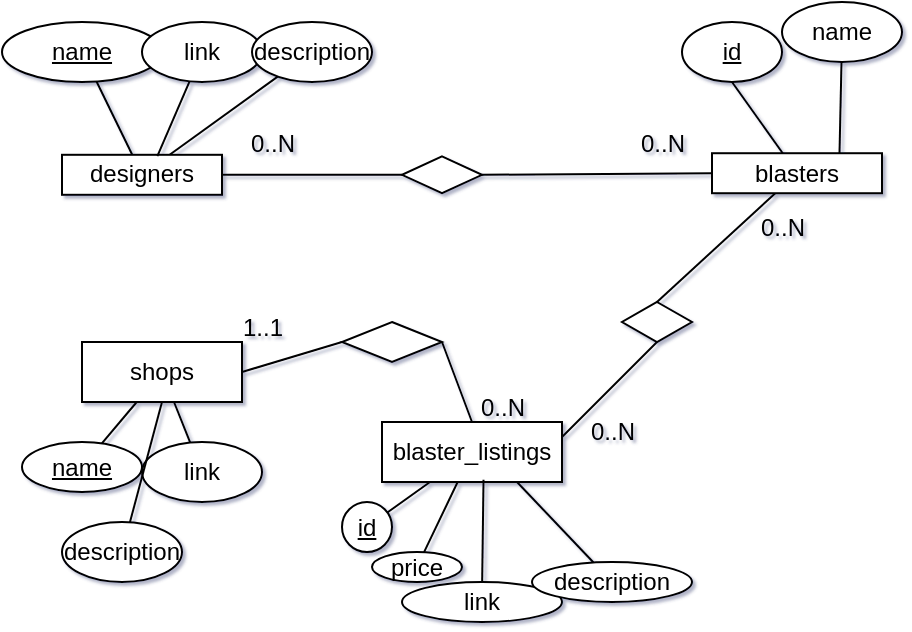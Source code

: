 <mxfile version="21.6.6" type="device">
  <diagram name="Page-1" id="jVRTwSANuptriIAOJ5WK">
    <mxGraphModel dx="794" dy="424" grid="1" gridSize="10" guides="1" tooltips="1" connect="1" arrows="1" fold="1" page="1" pageScale="1" pageWidth="850" pageHeight="1100" math="0" shadow="1">
      <root>
        <mxCell id="0" />
        <mxCell id="1" parent="0" />
        <mxCell id="3hl7cFS-K8GNGfFw6mI9-3" value="" style="rounded=0;orthogonalLoop=1;jettySize=auto;html=1;endArrow=none;endFill=0;" parent="1" source="3hl7cFS-K8GNGfFw6mI9-1" target="3hl7cFS-K8GNGfFw6mI9-2" edge="1">
          <mxGeometry relative="1" as="geometry" />
        </mxCell>
        <mxCell id="7mRlxiWVUr4tO_FYAmdJ-11" value="" style="rounded=0;orthogonalLoop=1;jettySize=auto;html=1;endArrow=none;endFill=0;entryX=0;entryY=0.5;entryDx=0;entryDy=0;" parent="1" source="3hl7cFS-K8GNGfFw6mI9-1" target="7mRlxiWVUr4tO_FYAmdJ-9" edge="1">
          <mxGeometry relative="1" as="geometry" />
        </mxCell>
        <mxCell id="DZtyibXecPL0K3rIrzlG-8" style="rounded=0;orthogonalLoop=1;jettySize=auto;html=1;endArrow=none;endFill=0;" parent="1" source="3hl7cFS-K8GNGfFw6mI9-1" target="DZtyibXecPL0K3rIrzlG-9" edge="1">
          <mxGeometry relative="1" as="geometry">
            <mxPoint x="140" y="70" as="targetPoint" />
          </mxGeometry>
        </mxCell>
        <mxCell id="3hl7cFS-K8GNGfFw6mI9-1" value="designers" style="rounded=0;whiteSpace=wrap;html=1;" parent="1" vertex="1">
          <mxGeometry x="30" y="106.4" width="80" height="20" as="geometry" />
        </mxCell>
        <mxCell id="3hl7cFS-K8GNGfFw6mI9-2" value="&lt;u&gt;name&lt;/u&gt;" style="ellipse;whiteSpace=wrap;html=1;rounded=0;" parent="1" vertex="1">
          <mxGeometry y="40" width="80" height="30" as="geometry" />
        </mxCell>
        <mxCell id="7mRlxiWVUr4tO_FYAmdJ-5" style="rounded=0;orthogonalLoop=1;jettySize=auto;html=1;endArrow=none;endFill=0;entryX=0.596;entryY=0.032;entryDx=0;entryDy=0;entryPerimeter=0;" parent="1" source="7mRlxiWVUr4tO_FYAmdJ-4" target="3hl7cFS-K8GNGfFw6mI9-1" edge="1">
          <mxGeometry relative="1" as="geometry">
            <mxPoint x="150.0" y="160" as="targetPoint" />
          </mxGeometry>
        </mxCell>
        <mxCell id="7mRlxiWVUr4tO_FYAmdJ-4" value="link" style="ellipse;whiteSpace=wrap;html=1;" parent="1" vertex="1">
          <mxGeometry x="70" y="40" width="60" height="30" as="geometry" />
        </mxCell>
        <mxCell id="LDvFnLhQpbpHu-sAu5eW-1" style="rounded=0;orthogonalLoop=1;jettySize=auto;html=1;exitX=0.75;exitY=0;exitDx=0;exitDy=0;endArrow=none;endFill=0;" parent="1" source="7mRlxiWVUr4tO_FYAmdJ-6" target="LDvFnLhQpbpHu-sAu5eW-2" edge="1">
          <mxGeometry relative="1" as="geometry">
            <mxPoint x="470" y="180" as="targetPoint" />
          </mxGeometry>
        </mxCell>
        <mxCell id="DZtyibXecPL0K3rIrzlG-34" value="" style="rounded=0;orthogonalLoop=1;jettySize=auto;html=1;endArrow=none;endFill=0;entryX=0.5;entryY=0;entryDx=0;entryDy=0;" parent="1" source="7mRlxiWVUr4tO_FYAmdJ-6" target="DZtyibXecPL0K3rIrzlG-33" edge="1">
          <mxGeometry relative="1" as="geometry" />
        </mxCell>
        <mxCell id="7mRlxiWVUr4tO_FYAmdJ-6" value="blasters" style="rounded=0;whiteSpace=wrap;html=1;" parent="1" vertex="1">
          <mxGeometry x="355" y="105.61" width="85" height="20" as="geometry" />
        </mxCell>
        <mxCell id="7mRlxiWVUr4tO_FYAmdJ-8" value="" style="rounded=0;orthogonalLoop=1;jettySize=auto;html=1;endArrow=none;endFill=0;exitX=0.5;exitY=1;exitDx=0;exitDy=0;" parent="1" source="7mRlxiWVUr4tO_FYAmdJ-7" target="7mRlxiWVUr4tO_FYAmdJ-6" edge="1">
          <mxGeometry relative="1" as="geometry">
            <mxPoint x="447.438" y="190.003" as="sourcePoint" />
          </mxGeometry>
        </mxCell>
        <mxCell id="7mRlxiWVUr4tO_FYAmdJ-7" value="&lt;u&gt;id&lt;/u&gt;" style="ellipse;whiteSpace=wrap;html=1;" parent="1" vertex="1">
          <mxGeometry x="340" y="40" width="50" height="30" as="geometry" />
        </mxCell>
        <mxCell id="7mRlxiWVUr4tO_FYAmdJ-12" style="rounded=0;orthogonalLoop=1;jettySize=auto;html=1;entryX=0;entryY=0.5;entryDx=0;entryDy=0;endArrow=none;endFill=0;exitX=1;exitY=0.5;exitDx=0;exitDy=0;" parent="1" source="7mRlxiWVUr4tO_FYAmdJ-9" target="7mRlxiWVUr4tO_FYAmdJ-6" edge="1">
          <mxGeometry relative="1" as="geometry" />
        </mxCell>
        <mxCell id="7mRlxiWVUr4tO_FYAmdJ-9" value="" style="rhombus;whiteSpace=wrap;html=1;" parent="1" vertex="1">
          <mxGeometry x="200" y="107.19" width="40" height="18.42" as="geometry" />
        </mxCell>
        <mxCell id="7mRlxiWVUr4tO_FYAmdJ-10" style="edgeStyle=orthogonalEdgeStyle;rounded=0;orthogonalLoop=1;jettySize=auto;html=1;exitX=0.5;exitY=1;exitDx=0;exitDy=0;" parent="1" source="7mRlxiWVUr4tO_FYAmdJ-4" target="7mRlxiWVUr4tO_FYAmdJ-4" edge="1">
          <mxGeometry relative="1" as="geometry" />
        </mxCell>
        <mxCell id="7mRlxiWVUr4tO_FYAmdJ-14" value="0..N" style="text;html=1;align=center;verticalAlign=middle;resizable=0;points=[];autosize=1;strokeColor=none;fillColor=none;" parent="1" vertex="1">
          <mxGeometry x="305" y="85.61" width="50" height="30" as="geometry" />
        </mxCell>
        <mxCell id="7mRlxiWVUr4tO_FYAmdJ-15" value="0..N" style="text;html=1;align=center;verticalAlign=middle;resizable=0;points=[];autosize=1;strokeColor=none;fillColor=none;" parent="1" vertex="1">
          <mxGeometry x="110" y="85.61" width="50" height="30" as="geometry" />
        </mxCell>
        <mxCell id="LDvFnLhQpbpHu-sAu5eW-2" value="name" style="ellipse;whiteSpace=wrap;html=1;" parent="1" vertex="1">
          <mxGeometry x="390" y="30" width="60" height="30" as="geometry" />
        </mxCell>
        <mxCell id="DZtyibXecPL0K3rIrzlG-5" value="" style="rounded=0;orthogonalLoop=1;jettySize=auto;html=1;endArrow=none;endFill=0;" parent="1" source="DZtyibXecPL0K3rIrzlG-3" target="DZtyibXecPL0K3rIrzlG-4" edge="1">
          <mxGeometry relative="1" as="geometry" />
        </mxCell>
        <mxCell id="DZtyibXecPL0K3rIrzlG-3" value="shops" style="whiteSpace=wrap;html=1;" parent="1" vertex="1">
          <mxGeometry x="40" y="200" width="80" height="30" as="geometry" />
        </mxCell>
        <mxCell id="DZtyibXecPL0K3rIrzlG-4" value="&lt;u&gt;name&lt;/u&gt;" style="ellipse;whiteSpace=wrap;html=1;" parent="1" vertex="1">
          <mxGeometry x="10" y="250" width="60" height="25" as="geometry" />
        </mxCell>
        <mxCell id="DZtyibXecPL0K3rIrzlG-7" style="rounded=0;orthogonalLoop=1;jettySize=auto;html=1;endArrow=none;endFill=0;" parent="1" source="DZtyibXecPL0K3rIrzlG-6" target="DZtyibXecPL0K3rIrzlG-3" edge="1">
          <mxGeometry relative="1" as="geometry" />
        </mxCell>
        <mxCell id="DZtyibXecPL0K3rIrzlG-6" value="link" style="ellipse;whiteSpace=wrap;html=1;" parent="1" vertex="1">
          <mxGeometry x="70" y="250" width="60" height="30" as="geometry" />
        </mxCell>
        <mxCell id="DZtyibXecPL0K3rIrzlG-9" value="description" style="ellipse;whiteSpace=wrap;html=1;" parent="1" vertex="1">
          <mxGeometry x="125" y="40" width="60" height="30" as="geometry" />
        </mxCell>
        <mxCell id="DZtyibXecPL0K3rIrzlG-11" style="rounded=0;orthogonalLoop=1;jettySize=auto;html=1;entryX=0.5;entryY=1;entryDx=0;entryDy=0;endArrow=none;endFill=0;" parent="1" source="DZtyibXecPL0K3rIrzlG-10" target="DZtyibXecPL0K3rIrzlG-3" edge="1">
          <mxGeometry relative="1" as="geometry" />
        </mxCell>
        <mxCell id="DZtyibXecPL0K3rIrzlG-10" value="description" style="ellipse;whiteSpace=wrap;html=1;" parent="1" vertex="1">
          <mxGeometry x="30" y="290" width="60" height="30" as="geometry" />
        </mxCell>
        <mxCell id="DZtyibXecPL0K3rIrzlG-16" value="" style="rounded=0;orthogonalLoop=1;jettySize=auto;html=1;endArrow=none;endFill=0;" parent="1" source="DZtyibXecPL0K3rIrzlG-14" target="DZtyibXecPL0K3rIrzlG-15" edge="1">
          <mxGeometry relative="1" as="geometry" />
        </mxCell>
        <mxCell id="DZtyibXecPL0K3rIrzlG-18" value="" style="rounded=0;orthogonalLoop=1;jettySize=auto;html=1;endArrow=none;endFill=0;" parent="1" source="DZtyibXecPL0K3rIrzlG-14" target="DZtyibXecPL0K3rIrzlG-17" edge="1">
          <mxGeometry relative="1" as="geometry" />
        </mxCell>
        <mxCell id="DZtyibXecPL0K3rIrzlG-14" value="blaster_listings" style="whiteSpace=wrap;html=1;" parent="1" vertex="1">
          <mxGeometry x="190" y="240" width="90" height="30" as="geometry" />
        </mxCell>
        <mxCell id="DZtyibXecPL0K3rIrzlG-15" value="&lt;u&gt;id&lt;/u&gt;" style="ellipse;whiteSpace=wrap;html=1;" parent="1" vertex="1">
          <mxGeometry x="170" y="280" width="25" height="25" as="geometry" />
        </mxCell>
        <mxCell id="DZtyibXecPL0K3rIrzlG-17" value="price" style="ellipse;whiteSpace=wrap;html=1;" parent="1" vertex="1">
          <mxGeometry x="185" y="305" width="45" height="15" as="geometry" />
        </mxCell>
        <mxCell id="DZtyibXecPL0K3rIrzlG-22" style="rounded=0;orthogonalLoop=1;jettySize=auto;html=1;entryX=0.564;entryY=0.963;entryDx=0;entryDy=0;entryPerimeter=0;endArrow=none;endFill=0;" parent="1" source="DZtyibXecPL0K3rIrzlG-21" target="DZtyibXecPL0K3rIrzlG-14" edge="1">
          <mxGeometry relative="1" as="geometry" />
        </mxCell>
        <mxCell id="DZtyibXecPL0K3rIrzlG-21" value="link" style="ellipse;whiteSpace=wrap;html=1;" parent="1" vertex="1">
          <mxGeometry x="200" y="320" width="80" height="20" as="geometry" />
        </mxCell>
        <mxCell id="DZtyibXecPL0K3rIrzlG-24" style="rounded=0;orthogonalLoop=1;jettySize=auto;html=1;entryX=0.75;entryY=1;entryDx=0;entryDy=0;endArrow=none;endFill=0;" parent="1" source="DZtyibXecPL0K3rIrzlG-23" target="DZtyibXecPL0K3rIrzlG-14" edge="1">
          <mxGeometry relative="1" as="geometry" />
        </mxCell>
        <mxCell id="DZtyibXecPL0K3rIrzlG-23" value="description" style="ellipse;whiteSpace=wrap;html=1;" parent="1" vertex="1">
          <mxGeometry x="265" y="310" width="80" height="20" as="geometry" />
        </mxCell>
        <mxCell id="DZtyibXecPL0K3rIrzlG-29" style="rounded=0;orthogonalLoop=1;jettySize=auto;html=1;entryX=1;entryY=0.5;entryDx=0;entryDy=0;endArrow=none;endFill=0;exitX=0;exitY=0.5;exitDx=0;exitDy=0;" parent="1" source="DZtyibXecPL0K3rIrzlG-27" target="DZtyibXecPL0K3rIrzlG-3" edge="1">
          <mxGeometry relative="1" as="geometry" />
        </mxCell>
        <mxCell id="DZtyibXecPL0K3rIrzlG-30" style="rounded=0;orthogonalLoop=1;jettySize=auto;html=1;exitX=1;exitY=0.5;exitDx=0;exitDy=0;entryX=0.5;entryY=0;entryDx=0;entryDy=0;endArrow=none;endFill=0;" parent="1" source="DZtyibXecPL0K3rIrzlG-27" target="DZtyibXecPL0K3rIrzlG-14" edge="1">
          <mxGeometry relative="1" as="geometry" />
        </mxCell>
        <mxCell id="DZtyibXecPL0K3rIrzlG-27" value="" style="rhombus;whiteSpace=wrap;html=1;" parent="1" vertex="1">
          <mxGeometry x="170" y="190" width="50" height="20" as="geometry" />
        </mxCell>
        <mxCell id="DZtyibXecPL0K3rIrzlG-31" value="0..N" style="text;html=1;align=center;verticalAlign=middle;resizable=0;points=[];autosize=1;strokeColor=none;fillColor=none;" parent="1" vertex="1">
          <mxGeometry x="225" y="218" width="50" height="30" as="geometry" />
        </mxCell>
        <mxCell id="DZtyibXecPL0K3rIrzlG-32" value="1..1" style="text;html=1;align=center;verticalAlign=middle;resizable=0;points=[];autosize=1;strokeColor=none;fillColor=none;" parent="1" vertex="1">
          <mxGeometry x="110" y="178" width="40" height="30" as="geometry" />
        </mxCell>
        <mxCell id="3MKL6M3v6x6dqjtd1o5H-1" style="rounded=0;orthogonalLoop=1;jettySize=auto;html=1;entryX=1;entryY=0.25;entryDx=0;entryDy=0;exitX=0.5;exitY=1;exitDx=0;exitDy=0;endArrow=none;endFill=0;" parent="1" source="DZtyibXecPL0K3rIrzlG-33" target="DZtyibXecPL0K3rIrzlG-14" edge="1">
          <mxGeometry relative="1" as="geometry" />
        </mxCell>
        <mxCell id="DZtyibXecPL0K3rIrzlG-33" value="" style="rhombus;whiteSpace=wrap;html=1;rounded=0;" parent="1" vertex="1">
          <mxGeometry x="310" y="180" width="35" height="20" as="geometry" />
        </mxCell>
        <mxCell id="3MKL6M3v6x6dqjtd1o5H-2" value="0..N" style="text;html=1;align=center;verticalAlign=middle;resizable=0;points=[];autosize=1;strokeColor=none;fillColor=none;" parent="1" vertex="1">
          <mxGeometry x="365" y="128" width="50" height="30" as="geometry" />
        </mxCell>
        <mxCell id="3MKL6M3v6x6dqjtd1o5H-3" value="0..N" style="text;html=1;align=center;verticalAlign=middle;resizable=0;points=[];autosize=1;strokeColor=none;fillColor=none;" parent="1" vertex="1">
          <mxGeometry x="280" y="230" width="50" height="30" as="geometry" />
        </mxCell>
      </root>
    </mxGraphModel>
  </diagram>
</mxfile>
